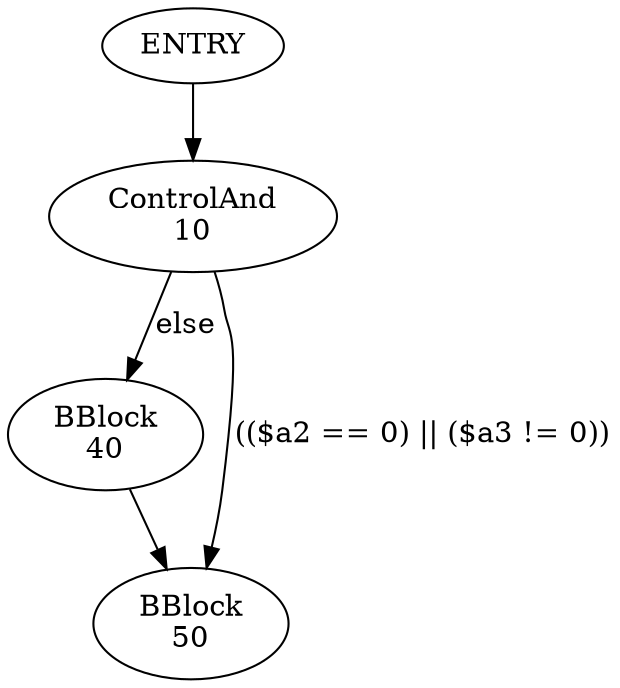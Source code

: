 digraph G {
"ENTRY" -> "10"
"10" [label="ControlAnd\n10"]
"40" [label="BBlock\n40"]
"50" [label="BBlock\n50"]
"10" -> "40" [label="else"]
"10" -> "50" [label="(($a2 == 0) || ($a3 != 0))"]
"40" -> "50"
}
